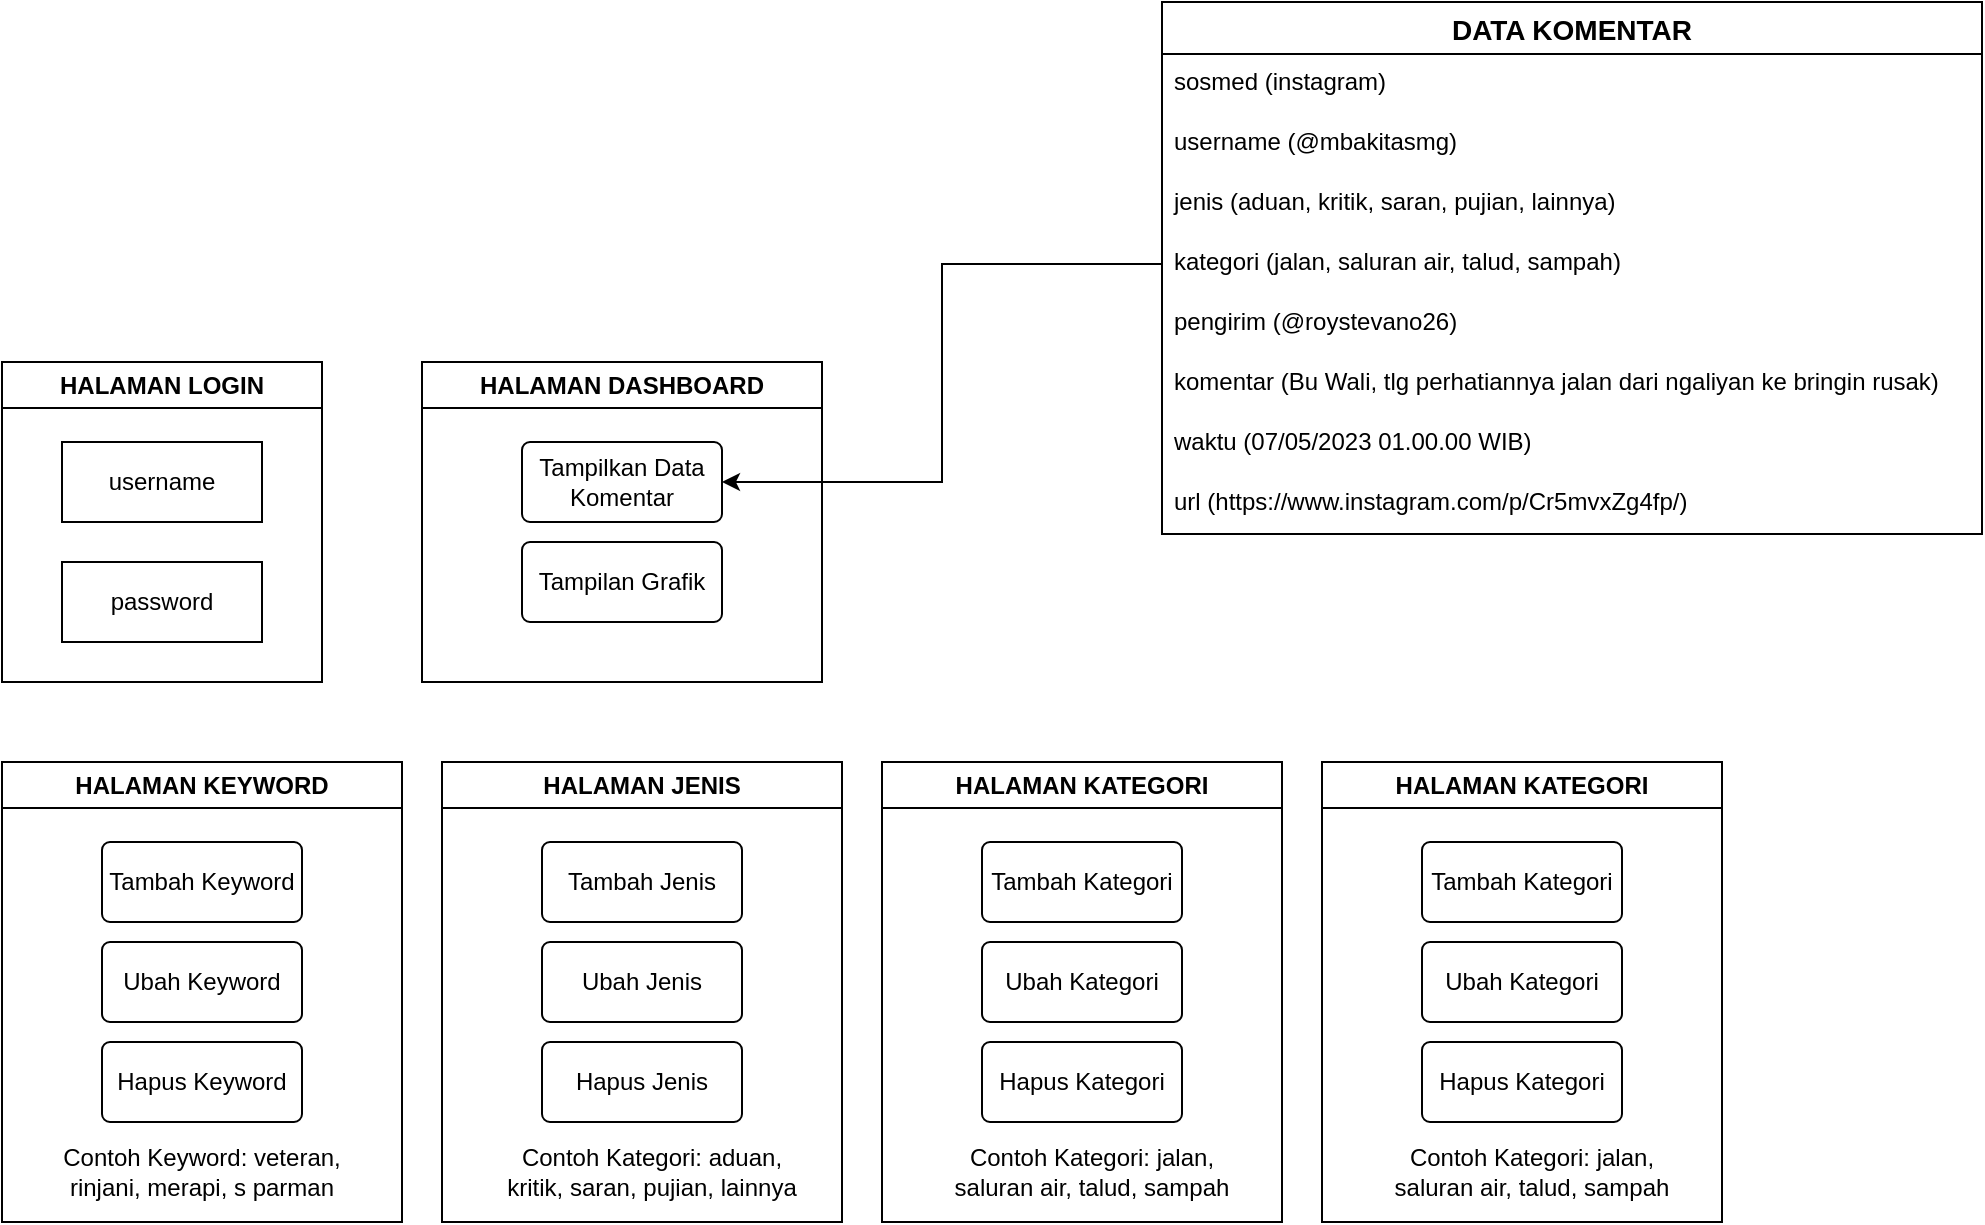 <mxfile version="20.8.23" type="github">
  <diagram name="Page-1" id="fVVjiYOLdEUY9FC_VoC7">
    <mxGraphModel dx="1434" dy="1888" grid="1" gridSize="10" guides="1" tooltips="1" connect="1" arrows="1" fold="1" page="1" pageScale="1" pageWidth="850" pageHeight="1100" math="0" shadow="0">
      <root>
        <mxCell id="0" />
        <mxCell id="1" parent="0" />
        <mxCell id="ikwo513gBpJAwrxkAki0-12" value="HALAMAN LOGIN" style="swimlane;whiteSpace=wrap;html=1;" vertex="1" parent="1">
          <mxGeometry x="10" y="10" width="160" height="160" as="geometry" />
        </mxCell>
        <mxCell id="ikwo513gBpJAwrxkAki0-13" value="username" style="whiteSpace=wrap;html=1;align=center;" vertex="1" parent="ikwo513gBpJAwrxkAki0-12">
          <mxGeometry x="30" y="40" width="100" height="40" as="geometry" />
        </mxCell>
        <mxCell id="ikwo513gBpJAwrxkAki0-14" value="password" style="whiteSpace=wrap;html=1;align=center;" vertex="1" parent="ikwo513gBpJAwrxkAki0-12">
          <mxGeometry x="30" y="100" width="100" height="40" as="geometry" />
        </mxCell>
        <mxCell id="ikwo513gBpJAwrxkAki0-15" value="HALAMAN KEYWORD" style="swimlane;whiteSpace=wrap;html=1;" vertex="1" parent="1">
          <mxGeometry x="10" y="210" width="200" height="230" as="geometry" />
        </mxCell>
        <mxCell id="ikwo513gBpJAwrxkAki0-16" value="Tambah Keyword" style="rounded=1;arcSize=10;whiteSpace=wrap;html=1;align=center;" vertex="1" parent="ikwo513gBpJAwrxkAki0-15">
          <mxGeometry x="50" y="40" width="100" height="40" as="geometry" />
        </mxCell>
        <mxCell id="ikwo513gBpJAwrxkAki0-20" value="Ubah Keyword" style="rounded=1;arcSize=10;whiteSpace=wrap;html=1;align=center;" vertex="1" parent="ikwo513gBpJAwrxkAki0-15">
          <mxGeometry x="50" y="90" width="100" height="40" as="geometry" />
        </mxCell>
        <mxCell id="ikwo513gBpJAwrxkAki0-21" value="Hapus Keyword" style="rounded=1;arcSize=10;whiteSpace=wrap;html=1;align=center;" vertex="1" parent="ikwo513gBpJAwrxkAki0-15">
          <mxGeometry x="50" y="140" width="100" height="40" as="geometry" />
        </mxCell>
        <mxCell id="ikwo513gBpJAwrxkAki0-27" value="Contoh Keyword: veteran, rinjani, merapi, s parman" style="text;html=1;strokeColor=none;fillColor=none;align=center;verticalAlign=middle;whiteSpace=wrap;rounded=0;" vertex="1" parent="ikwo513gBpJAwrxkAki0-15">
          <mxGeometry x="20" y="190" width="160" height="30" as="geometry" />
        </mxCell>
        <mxCell id="ikwo513gBpJAwrxkAki0-22" value="HALAMAN JENIS" style="swimlane;whiteSpace=wrap;html=1;" vertex="1" parent="1">
          <mxGeometry x="230" y="210" width="200" height="230" as="geometry" />
        </mxCell>
        <mxCell id="ikwo513gBpJAwrxkAki0-23" value="Tambah Jenis" style="rounded=1;arcSize=10;whiteSpace=wrap;html=1;align=center;" vertex="1" parent="ikwo513gBpJAwrxkAki0-22">
          <mxGeometry x="50" y="40" width="100" height="40" as="geometry" />
        </mxCell>
        <mxCell id="ikwo513gBpJAwrxkAki0-24" value="Ubah Jenis" style="rounded=1;arcSize=10;whiteSpace=wrap;html=1;align=center;" vertex="1" parent="ikwo513gBpJAwrxkAki0-22">
          <mxGeometry x="50" y="90" width="100" height="40" as="geometry" />
        </mxCell>
        <mxCell id="ikwo513gBpJAwrxkAki0-25" value="Hapus Jenis" style="rounded=1;arcSize=10;whiteSpace=wrap;html=1;align=center;" vertex="1" parent="ikwo513gBpJAwrxkAki0-22">
          <mxGeometry x="50" y="140" width="100" height="40" as="geometry" />
        </mxCell>
        <mxCell id="ikwo513gBpJAwrxkAki0-26" value="Contoh Kategori: aduan, kritik, saran, pujian, lainnya" style="text;html=1;strokeColor=none;fillColor=none;align=center;verticalAlign=middle;whiteSpace=wrap;rounded=0;" vertex="1" parent="ikwo513gBpJAwrxkAki0-22">
          <mxGeometry x="25" y="190" width="160" height="30" as="geometry" />
        </mxCell>
        <mxCell id="ikwo513gBpJAwrxkAki0-28" value="HALAMAN KATEGORI" style="swimlane;whiteSpace=wrap;html=1;" vertex="1" parent="1">
          <mxGeometry x="450" y="210" width="200" height="230" as="geometry" />
        </mxCell>
        <mxCell id="ikwo513gBpJAwrxkAki0-29" value="Tambah Kategori" style="rounded=1;arcSize=10;whiteSpace=wrap;html=1;align=center;" vertex="1" parent="ikwo513gBpJAwrxkAki0-28">
          <mxGeometry x="50" y="40" width="100" height="40" as="geometry" />
        </mxCell>
        <mxCell id="ikwo513gBpJAwrxkAki0-30" value="Ubah Kategori" style="rounded=1;arcSize=10;whiteSpace=wrap;html=1;align=center;" vertex="1" parent="ikwo513gBpJAwrxkAki0-28">
          <mxGeometry x="50" y="90" width="100" height="40" as="geometry" />
        </mxCell>
        <mxCell id="ikwo513gBpJAwrxkAki0-31" value="Hapus Kategori" style="rounded=1;arcSize=10;whiteSpace=wrap;html=1;align=center;" vertex="1" parent="ikwo513gBpJAwrxkAki0-28">
          <mxGeometry x="50" y="140" width="100" height="40" as="geometry" />
        </mxCell>
        <mxCell id="ikwo513gBpJAwrxkAki0-32" value="Contoh Kategori: jalan, saluran air, talud, sampah" style="text;html=1;strokeColor=none;fillColor=none;align=center;verticalAlign=middle;whiteSpace=wrap;rounded=0;" vertex="1" parent="ikwo513gBpJAwrxkAki0-28">
          <mxGeometry x="25" y="190" width="160" height="30" as="geometry" />
        </mxCell>
        <mxCell id="ikwo513gBpJAwrxkAki0-33" value="HALAMAN KATEGORI" style="swimlane;whiteSpace=wrap;html=1;" vertex="1" parent="1">
          <mxGeometry x="670" y="210" width="200" height="230" as="geometry" />
        </mxCell>
        <mxCell id="ikwo513gBpJAwrxkAki0-34" value="Tambah Kategori" style="rounded=1;arcSize=10;whiteSpace=wrap;html=1;align=center;" vertex="1" parent="ikwo513gBpJAwrxkAki0-33">
          <mxGeometry x="50" y="40" width="100" height="40" as="geometry" />
        </mxCell>
        <mxCell id="ikwo513gBpJAwrxkAki0-35" value="Ubah Kategori" style="rounded=1;arcSize=10;whiteSpace=wrap;html=1;align=center;" vertex="1" parent="ikwo513gBpJAwrxkAki0-33">
          <mxGeometry x="50" y="90" width="100" height="40" as="geometry" />
        </mxCell>
        <mxCell id="ikwo513gBpJAwrxkAki0-36" value="Hapus Kategori" style="rounded=1;arcSize=10;whiteSpace=wrap;html=1;align=center;" vertex="1" parent="ikwo513gBpJAwrxkAki0-33">
          <mxGeometry x="50" y="140" width="100" height="40" as="geometry" />
        </mxCell>
        <mxCell id="ikwo513gBpJAwrxkAki0-37" value="Contoh Kategori: jalan, saluran air, talud, sampah" style="text;html=1;strokeColor=none;fillColor=none;align=center;verticalAlign=middle;whiteSpace=wrap;rounded=0;" vertex="1" parent="ikwo513gBpJAwrxkAki0-33">
          <mxGeometry x="25" y="190" width="160" height="30" as="geometry" />
        </mxCell>
        <mxCell id="ikwo513gBpJAwrxkAki0-38" value="HALAMAN DASHBOARD" style="swimlane;whiteSpace=wrap;html=1;" vertex="1" parent="1">
          <mxGeometry x="220" y="10" width="200" height="160" as="geometry" />
        </mxCell>
        <mxCell id="ikwo513gBpJAwrxkAki0-39" value="Tampilkan Data Komentar" style="rounded=1;arcSize=10;whiteSpace=wrap;html=1;align=center;" vertex="1" parent="ikwo513gBpJAwrxkAki0-38">
          <mxGeometry x="50" y="40" width="100" height="40" as="geometry" />
        </mxCell>
        <mxCell id="ikwo513gBpJAwrxkAki0-40" value="Tampilan Grafik" style="rounded=1;arcSize=10;whiteSpace=wrap;html=1;align=center;" vertex="1" parent="ikwo513gBpJAwrxkAki0-38">
          <mxGeometry x="50" y="90" width="100" height="40" as="geometry" />
        </mxCell>
        <mxCell id="ikwo513gBpJAwrxkAki0-43" value="DATA KOMENTAR" style="swimlane;fontStyle=1;childLayout=stackLayout;horizontal=1;startSize=26;horizontalStack=0;resizeParent=1;resizeParentMax=0;resizeLast=0;collapsible=1;marginBottom=0;align=center;fontSize=14;" vertex="1" parent="1">
          <mxGeometry x="590" y="-170" width="410" height="266" as="geometry" />
        </mxCell>
        <mxCell id="ikwo513gBpJAwrxkAki0-44" value="sosmed (instagram)" style="text;strokeColor=none;fillColor=none;spacingLeft=4;spacingRight=4;overflow=hidden;rotatable=0;points=[[0,0.5],[1,0.5]];portConstraint=eastwest;fontSize=12;" vertex="1" parent="ikwo513gBpJAwrxkAki0-43">
          <mxGeometry y="26" width="410" height="30" as="geometry" />
        </mxCell>
        <mxCell id="ikwo513gBpJAwrxkAki0-45" value="username (@mbakitasmg)" style="text;strokeColor=none;fillColor=none;spacingLeft=4;spacingRight=4;overflow=hidden;rotatable=0;points=[[0,0.5],[1,0.5]];portConstraint=eastwest;fontSize=12;" vertex="1" parent="ikwo513gBpJAwrxkAki0-43">
          <mxGeometry y="56" width="410" height="30" as="geometry" />
        </mxCell>
        <mxCell id="ikwo513gBpJAwrxkAki0-46" value="jenis (aduan, kritik, saran, pujian, lainnya)" style="text;strokeColor=none;fillColor=none;spacingLeft=4;spacingRight=4;overflow=hidden;rotatable=0;points=[[0,0.5],[1,0.5]];portConstraint=eastwest;fontSize=12;" vertex="1" parent="ikwo513gBpJAwrxkAki0-43">
          <mxGeometry y="86" width="410" height="30" as="geometry" />
        </mxCell>
        <mxCell id="ikwo513gBpJAwrxkAki0-47" value="kategori (jalan, saluran air, talud, sampah)" style="text;strokeColor=none;fillColor=none;spacingLeft=4;spacingRight=4;overflow=hidden;rotatable=0;points=[[0,0.5],[1,0.5]];portConstraint=eastwest;fontSize=12;" vertex="1" parent="ikwo513gBpJAwrxkAki0-43">
          <mxGeometry y="116" width="410" height="30" as="geometry" />
        </mxCell>
        <mxCell id="ikwo513gBpJAwrxkAki0-49" value="pengirim (@roystevano26)" style="text;strokeColor=none;fillColor=none;spacingLeft=4;spacingRight=4;overflow=hidden;rotatable=0;points=[[0,0.5],[1,0.5]];portConstraint=eastwest;fontSize=12;" vertex="1" parent="ikwo513gBpJAwrxkAki0-43">
          <mxGeometry y="146" width="410" height="30" as="geometry" />
        </mxCell>
        <mxCell id="ikwo513gBpJAwrxkAki0-50" value="komentar (Bu Wali, tlg perhatiannya jalan dari ngaliyan ke bringin rusak)" style="text;strokeColor=none;fillColor=none;spacingLeft=4;spacingRight=4;overflow=hidden;rotatable=0;points=[[0,0.5],[1,0.5]];portConstraint=eastwest;fontSize=12;" vertex="1" parent="ikwo513gBpJAwrxkAki0-43">
          <mxGeometry y="176" width="410" height="30" as="geometry" />
        </mxCell>
        <mxCell id="ikwo513gBpJAwrxkAki0-51" value="waktu (07/05/2023 01.00.00 WIB)" style="text;strokeColor=none;fillColor=none;spacingLeft=4;spacingRight=4;overflow=hidden;rotatable=0;points=[[0,0.5],[1,0.5]];portConstraint=eastwest;fontSize=12;" vertex="1" parent="ikwo513gBpJAwrxkAki0-43">
          <mxGeometry y="206" width="410" height="30" as="geometry" />
        </mxCell>
        <mxCell id="ikwo513gBpJAwrxkAki0-52" value="url (https://www.instagram.com/p/Cr5mvxZg4fp/)" style="text;strokeColor=none;fillColor=none;spacingLeft=4;spacingRight=4;overflow=hidden;rotatable=0;points=[[0,0.5],[1,0.5]];portConstraint=eastwest;fontSize=12;" vertex="1" parent="ikwo513gBpJAwrxkAki0-43">
          <mxGeometry y="236" width="410" height="30" as="geometry" />
        </mxCell>
        <mxCell id="ikwo513gBpJAwrxkAki0-55" style="edgeStyle=orthogonalEdgeStyle;rounded=0;orthogonalLoop=1;jettySize=auto;html=1;exitX=0;exitY=0.5;exitDx=0;exitDy=0;entryX=1;entryY=0.5;entryDx=0;entryDy=0;" edge="1" parent="1" source="ikwo513gBpJAwrxkAki0-47" target="ikwo513gBpJAwrxkAki0-39">
          <mxGeometry relative="1" as="geometry" />
        </mxCell>
      </root>
    </mxGraphModel>
  </diagram>
</mxfile>
